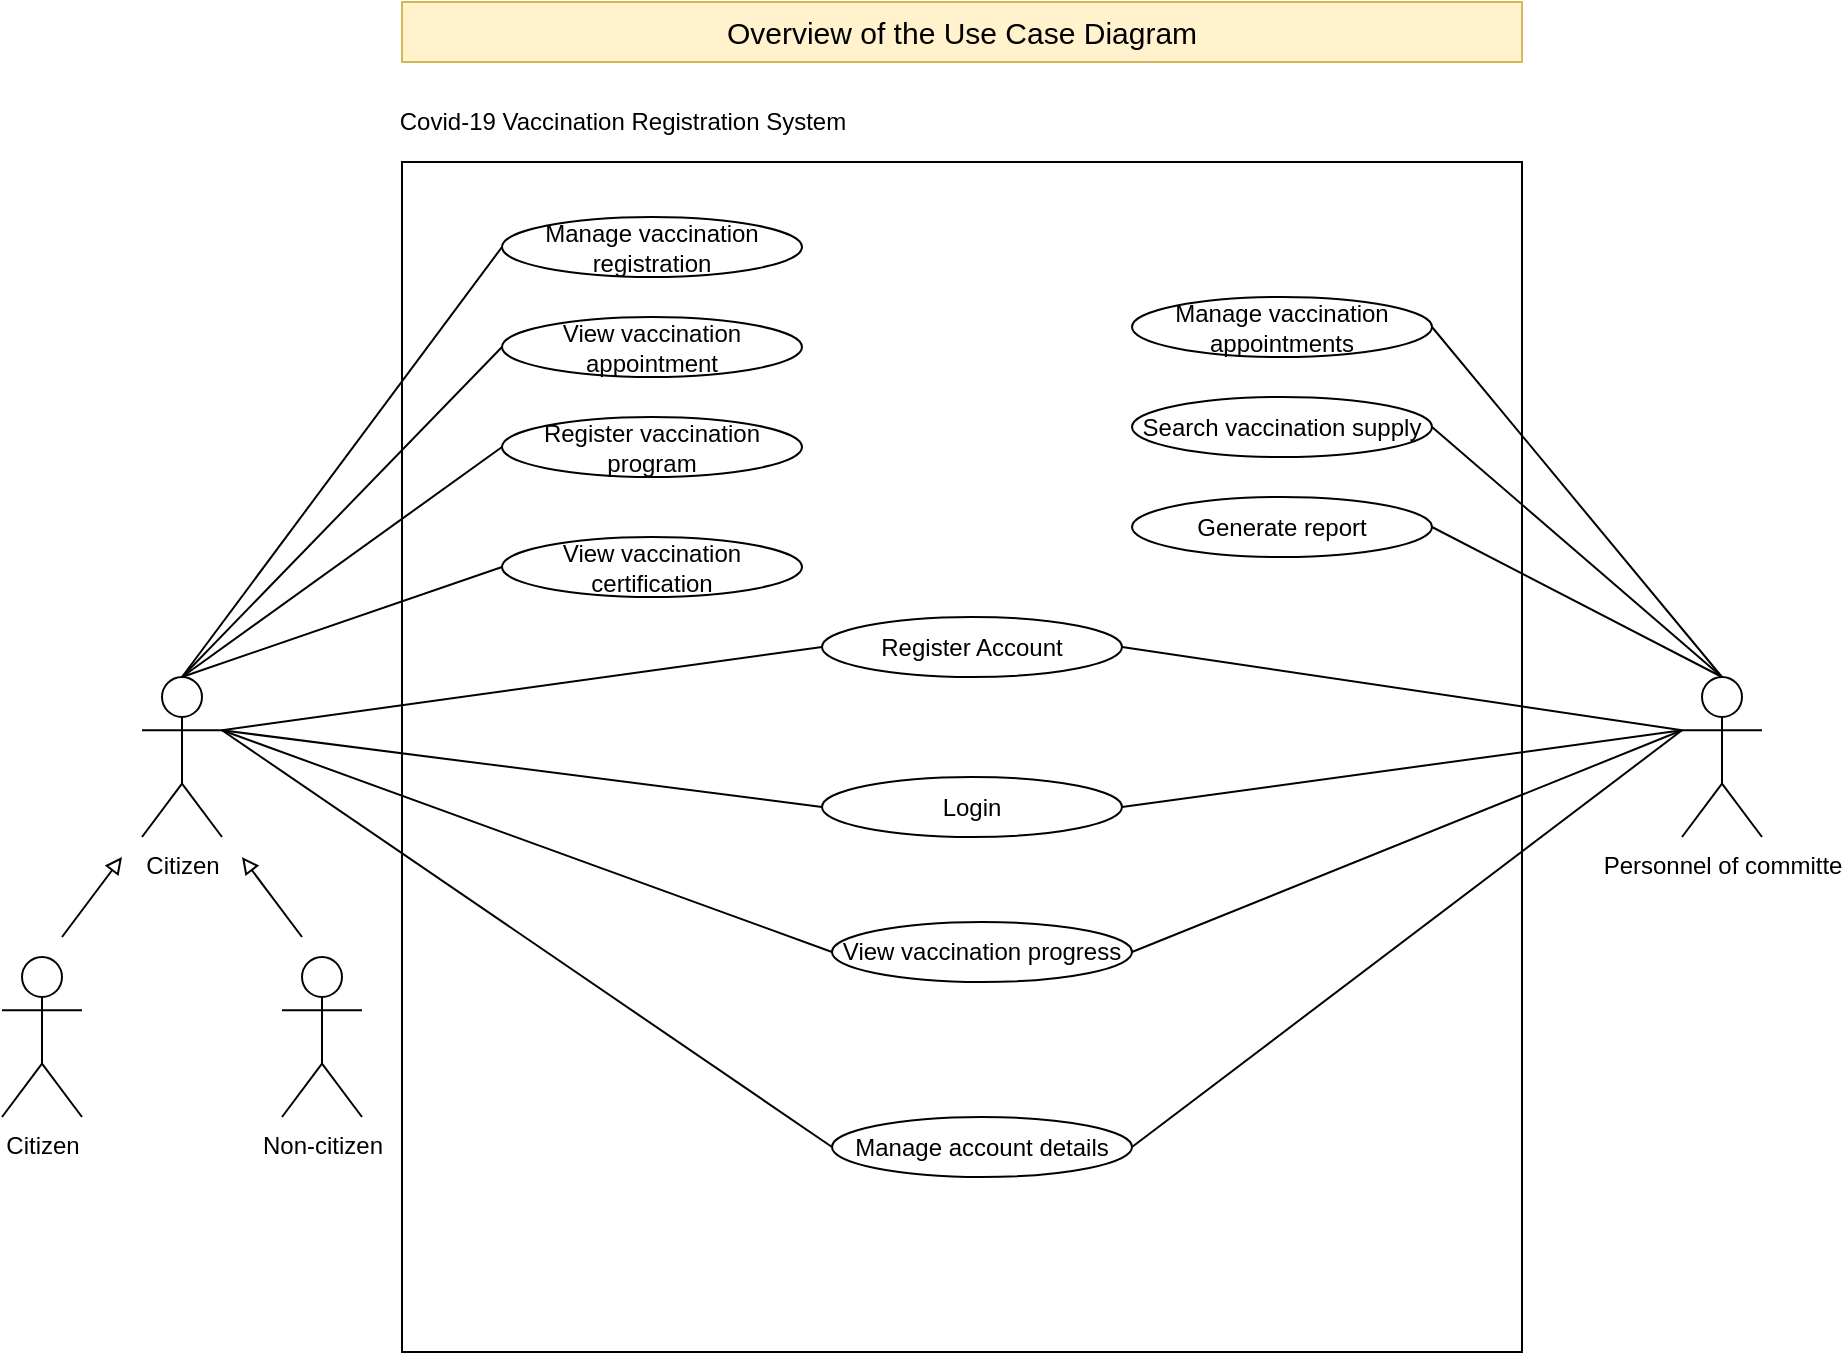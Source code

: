 <mxfile version="15.4.3" type="github" pages="3">
  <diagram id="QZ5HccyDr5dGJmJIdLMl" name="Overview Use Case Diagram">
    <mxGraphModel dx="1422" dy="794" grid="1" gridSize="10" guides="1" tooltips="1" connect="1" arrows="1" fold="1" page="1" pageScale="1" pageWidth="850" pageHeight="1100" math="0" shadow="0">
      <root>
        <mxCell id="0" />
        <mxCell id="1" parent="0" />
        <mxCell id="Dc_Acd1KISh38q1f9lKA-40" value="" style="rounded=0;whiteSpace=wrap;html=1;fillColor=none;" parent="1" vertex="1">
          <mxGeometry x="360" y="80" width="560" height="595" as="geometry" />
        </mxCell>
        <mxCell id="Dc_Acd1KISh38q1f9lKA-1" value="Citizen" style="shape=umlActor;verticalLabelPosition=bottom;verticalAlign=top;html=1;" parent="1" vertex="1">
          <mxGeometry x="230" y="337.5" width="40" height="80" as="geometry" />
        </mxCell>
        <mxCell id="Dc_Acd1KISh38q1f9lKA-3" value="Non-citizen" style="shape=umlActor;verticalLabelPosition=bottom;verticalAlign=top;html=1;" parent="1" vertex="1">
          <mxGeometry x="300" y="477.5" width="40" height="80" as="geometry" />
        </mxCell>
        <mxCell id="Dc_Acd1KISh38q1f9lKA-4" value="Citizen" style="shape=umlActor;verticalLabelPosition=bottom;verticalAlign=top;html=1;" parent="1" vertex="1">
          <mxGeometry x="160" y="477.5" width="40" height="80" as="geometry" />
        </mxCell>
        <mxCell id="Dc_Acd1KISh38q1f9lKA-7" value="" style="endArrow=block;html=1;endFill=0;" parent="1" edge="1">
          <mxGeometry width="50" height="50" relative="1" as="geometry">
            <mxPoint x="190" y="467.5" as="sourcePoint" />
            <mxPoint x="220" y="427.5" as="targetPoint" />
          </mxGeometry>
        </mxCell>
        <mxCell id="Dc_Acd1KISh38q1f9lKA-10" value="" style="endArrow=block;html=1;endFill=0;" parent="1" edge="1">
          <mxGeometry width="50" height="50" relative="1" as="geometry">
            <mxPoint x="310" y="467.5" as="sourcePoint" />
            <mxPoint x="280" y="427.5" as="targetPoint" />
          </mxGeometry>
        </mxCell>
        <mxCell id="Dc_Acd1KISh38q1f9lKA-11" value="Login" style="ellipse;whiteSpace=wrap;html=1;" parent="1" vertex="1">
          <mxGeometry x="570" y="387.5" width="150" height="30" as="geometry" />
        </mxCell>
        <mxCell id="Dc_Acd1KISh38q1f9lKA-12" value="Register Account" style="ellipse;whiteSpace=wrap;html=1;" parent="1" vertex="1">
          <mxGeometry x="570" y="307.5" width="150" height="30" as="geometry" />
        </mxCell>
        <mxCell id="Dc_Acd1KISh38q1f9lKA-13" value="Manage account details" style="ellipse;whiteSpace=wrap;html=1;" parent="1" vertex="1">
          <mxGeometry x="575" y="557.5" width="150" height="30" as="geometry" />
        </mxCell>
        <mxCell id="Dc_Acd1KISh38q1f9lKA-14" value="Personnel of committe" style="shape=umlActor;verticalLabelPosition=bottom;verticalAlign=top;html=1;" parent="1" vertex="1">
          <mxGeometry x="1000" y="337.5" width="40" height="80" as="geometry" />
        </mxCell>
        <mxCell id="Dc_Acd1KISh38q1f9lKA-15" value="" style="endArrow=none;html=1;exitX=1;exitY=0.333;exitDx=0;exitDy=0;exitPerimeter=0;entryX=0;entryY=0.5;entryDx=0;entryDy=0;" parent="1" source="Dc_Acd1KISh38q1f9lKA-1" target="Dc_Acd1KISh38q1f9lKA-12" edge="1">
          <mxGeometry width="50" height="50" relative="1" as="geometry">
            <mxPoint x="410" y="357.5" as="sourcePoint" />
            <mxPoint x="460" y="307.5" as="targetPoint" />
          </mxGeometry>
        </mxCell>
        <mxCell id="Dc_Acd1KISh38q1f9lKA-16" value="" style="endArrow=none;html=1;entryX=0;entryY=0.5;entryDx=0;entryDy=0;exitX=1;exitY=0.333;exitDx=0;exitDy=0;exitPerimeter=0;" parent="1" source="Dc_Acd1KISh38q1f9lKA-1" target="Dc_Acd1KISh38q1f9lKA-11" edge="1">
          <mxGeometry width="50" height="50" relative="1" as="geometry">
            <mxPoint x="270" y="367.5" as="sourcePoint" />
            <mxPoint x="550" y="387.5" as="targetPoint" />
          </mxGeometry>
        </mxCell>
        <mxCell id="Dc_Acd1KISh38q1f9lKA-17" value="" style="endArrow=none;html=1;entryX=0;entryY=0.5;entryDx=0;entryDy=0;exitX=1;exitY=0.333;exitDx=0;exitDy=0;exitPerimeter=0;" parent="1" source="Dc_Acd1KISh38q1f9lKA-1" target="Dc_Acd1KISh38q1f9lKA-13" edge="1">
          <mxGeometry width="50" height="50" relative="1" as="geometry">
            <mxPoint x="280" y="367.5" as="sourcePoint" />
            <mxPoint x="450" y="447.5" as="targetPoint" />
          </mxGeometry>
        </mxCell>
        <mxCell id="Dc_Acd1KISh38q1f9lKA-18" value="" style="endArrow=none;html=1;entryX=0;entryY=0.333;entryDx=0;entryDy=0;entryPerimeter=0;exitX=1;exitY=0.5;exitDx=0;exitDy=0;" parent="1" source="Dc_Acd1KISh38q1f9lKA-12" target="Dc_Acd1KISh38q1f9lKA-14" edge="1">
          <mxGeometry width="50" height="50" relative="1" as="geometry">
            <mxPoint x="790" y="417.5" as="sourcePoint" />
            <mxPoint x="840" y="367.5" as="targetPoint" />
          </mxGeometry>
        </mxCell>
        <mxCell id="Dc_Acd1KISh38q1f9lKA-19" value="" style="endArrow=none;html=1;entryX=0;entryY=0.333;entryDx=0;entryDy=0;entryPerimeter=0;exitX=1;exitY=0.5;exitDx=0;exitDy=0;" parent="1" source="Dc_Acd1KISh38q1f9lKA-11" target="Dc_Acd1KISh38q1f9lKA-14" edge="1">
          <mxGeometry width="50" height="50" relative="1" as="geometry">
            <mxPoint x="840" y="457.5" as="sourcePoint" />
            <mxPoint x="890" y="407.5" as="targetPoint" />
          </mxGeometry>
        </mxCell>
        <mxCell id="Dc_Acd1KISh38q1f9lKA-20" value="" style="endArrow=none;html=1;exitX=1;exitY=0.5;exitDx=0;exitDy=0;entryX=0;entryY=0.333;entryDx=0;entryDy=0;entryPerimeter=0;" parent="1" source="Dc_Acd1KISh38q1f9lKA-13" target="Dc_Acd1KISh38q1f9lKA-14" edge="1">
          <mxGeometry width="50" height="50" relative="1" as="geometry">
            <mxPoint x="810" y="497.5" as="sourcePoint" />
            <mxPoint x="990" y="367.5" as="targetPoint" />
          </mxGeometry>
        </mxCell>
        <mxCell id="Dc_Acd1KISh38q1f9lKA-21" value="Register vaccination program" style="ellipse;whiteSpace=wrap;html=1;" parent="1" vertex="1">
          <mxGeometry x="410" y="207.5" width="150" height="30" as="geometry" />
        </mxCell>
        <mxCell id="Dc_Acd1KISh38q1f9lKA-22" value="Manage vaccination registration" style="ellipse;whiteSpace=wrap;html=1;" parent="1" vertex="1">
          <mxGeometry x="410" y="107.5" width="150" height="30" as="geometry" />
        </mxCell>
        <mxCell id="Dc_Acd1KISh38q1f9lKA-23" value="View vaccination appointment" style="ellipse;whiteSpace=wrap;html=1;" parent="1" vertex="1">
          <mxGeometry x="410" y="157.5" width="150" height="30" as="geometry" />
        </mxCell>
        <mxCell id="Dc_Acd1KISh38q1f9lKA-24" value="" style="endArrow=none;html=1;entryX=0;entryY=0.5;entryDx=0;entryDy=0;exitX=0.5;exitY=0;exitDx=0;exitDy=0;exitPerimeter=0;" parent="1" source="Dc_Acd1KISh38q1f9lKA-1" target="Dc_Acd1KISh38q1f9lKA-21" edge="1">
          <mxGeometry width="50" height="50" relative="1" as="geometry">
            <mxPoint x="280" y="357.5" as="sourcePoint" />
            <mxPoint x="310" y="247.5" as="targetPoint" />
          </mxGeometry>
        </mxCell>
        <mxCell id="Dc_Acd1KISh38q1f9lKA-25" value="" style="endArrow=none;html=1;entryX=0;entryY=0.5;entryDx=0;entryDy=0;" parent="1" target="Dc_Acd1KISh38q1f9lKA-23" edge="1">
          <mxGeometry width="50" height="50" relative="1" as="geometry">
            <mxPoint x="250" y="337.5" as="sourcePoint" />
            <mxPoint x="260" y="177.5" as="targetPoint" />
          </mxGeometry>
        </mxCell>
        <mxCell id="Dc_Acd1KISh38q1f9lKA-26" value="" style="endArrow=none;html=1;entryX=0;entryY=0.5;entryDx=0;entryDy=0;exitX=0.5;exitY=0;exitDx=0;exitDy=0;exitPerimeter=0;" parent="1" source="Dc_Acd1KISh38q1f9lKA-1" target="Dc_Acd1KISh38q1f9lKA-22" edge="1">
          <mxGeometry width="50" height="50" relative="1" as="geometry">
            <mxPoint x="240" y="237.5" as="sourcePoint" />
            <mxPoint x="290" y="187.5" as="targetPoint" />
          </mxGeometry>
        </mxCell>
        <mxCell id="Dc_Acd1KISh38q1f9lKA-27" value="Manage vaccination appointments" style="ellipse;whiteSpace=wrap;html=1;" parent="1" vertex="1">
          <mxGeometry x="725" y="147.5" width="150" height="30" as="geometry" />
        </mxCell>
        <mxCell id="Dc_Acd1KISh38q1f9lKA-28" value="Search vaccination supply" style="ellipse;whiteSpace=wrap;html=1;" parent="1" vertex="1">
          <mxGeometry x="725" y="197.5" width="150" height="30" as="geometry" />
        </mxCell>
        <mxCell id="Dc_Acd1KISh38q1f9lKA-29" value="View vaccination progress" style="ellipse;whiteSpace=wrap;html=1;" parent="1" vertex="1">
          <mxGeometry x="575" y="460" width="150" height="30" as="geometry" />
        </mxCell>
        <mxCell id="Dc_Acd1KISh38q1f9lKA-34" value="" style="endArrow=none;html=1;exitX=1;exitY=0.5;exitDx=0;exitDy=0;entryX=0;entryY=0.333;entryDx=0;entryDy=0;entryPerimeter=0;" parent="1" source="Dc_Acd1KISh38q1f9lKA-29" target="Dc_Acd1KISh38q1f9lKA-14" edge="1">
          <mxGeometry width="50" height="50" relative="1" as="geometry">
            <mxPoint x="760" y="507.5" as="sourcePoint" />
            <mxPoint x="990" y="367.5" as="targetPoint" />
          </mxGeometry>
        </mxCell>
        <mxCell id="Dc_Acd1KISh38q1f9lKA-35" value="" style="endArrow=none;html=1;entryX=1;entryY=0.333;entryDx=0;entryDy=0;entryPerimeter=0;exitX=0;exitY=0.5;exitDx=0;exitDy=0;" parent="1" source="Dc_Acd1KISh38q1f9lKA-29" target="Dc_Acd1KISh38q1f9lKA-1" edge="1">
          <mxGeometry width="50" height="50" relative="1" as="geometry">
            <mxPoint x="440" y="467.5" as="sourcePoint" />
            <mxPoint x="490" y="417.5" as="targetPoint" />
          </mxGeometry>
        </mxCell>
        <mxCell id="Dc_Acd1KISh38q1f9lKA-36" value="View vaccination certification" style="ellipse;whiteSpace=wrap;html=1;" parent="1" vertex="1">
          <mxGeometry x="410" y="267.5" width="150" height="30" as="geometry" />
        </mxCell>
        <mxCell id="Dc_Acd1KISh38q1f9lKA-37" value="" style="endArrow=none;html=1;entryX=0;entryY=0.5;entryDx=0;entryDy=0;exitX=0.5;exitY=0;exitDx=0;exitDy=0;exitPerimeter=0;" parent="1" source="Dc_Acd1KISh38q1f9lKA-1" target="Dc_Acd1KISh38q1f9lKA-36" edge="1">
          <mxGeometry width="50" height="50" relative="1" as="geometry">
            <mxPoint x="290" y="347.5" as="sourcePoint" />
            <mxPoint x="340" y="297.5" as="targetPoint" />
          </mxGeometry>
        </mxCell>
        <mxCell id="Dc_Acd1KISh38q1f9lKA-38" value="" style="endArrow=none;html=1;entryX=1;entryY=0.5;entryDx=0;entryDy=0;exitX=0.5;exitY=0;exitDx=0;exitDy=0;exitPerimeter=0;" parent="1" source="Dc_Acd1KISh38q1f9lKA-14" target="Dc_Acd1KISh38q1f9lKA-28" edge="1">
          <mxGeometry width="50" height="50" relative="1" as="geometry">
            <mxPoint x="990" y="337.5" as="sourcePoint" />
            <mxPoint x="1040" y="287.5" as="targetPoint" />
          </mxGeometry>
        </mxCell>
        <mxCell id="Dc_Acd1KISh38q1f9lKA-39" value="" style="endArrow=none;html=1;exitX=1;exitY=0.5;exitDx=0;exitDy=0;" parent="1" source="Dc_Acd1KISh38q1f9lKA-27" edge="1">
          <mxGeometry width="50" height="50" relative="1" as="geometry">
            <mxPoint x="1110" y="227.5" as="sourcePoint" />
            <mxPoint x="1020" y="337.5" as="targetPoint" />
          </mxGeometry>
        </mxCell>
        <mxCell id="Dc_Acd1KISh38q1f9lKA-41" value="Covid-19 Vaccination Registration System" style="text;html=1;align=center;verticalAlign=middle;resizable=0;points=[];autosize=1;strokeColor=none;fillColor=none;" parent="1" vertex="1">
          <mxGeometry x="350" y="50" width="240" height="20" as="geometry" />
        </mxCell>
        <mxCell id="_4xazL50Lz2TdWg94UvX-2" value="Generate report" style="ellipse;whiteSpace=wrap;html=1;" parent="1" vertex="1">
          <mxGeometry x="725" y="247.5" width="150" height="30" as="geometry" />
        </mxCell>
        <mxCell id="_4xazL50Lz2TdWg94UvX-4" value="" style="endArrow=none;html=1;exitX=1;exitY=0.5;exitDx=0;exitDy=0;" parent="1" source="_4xazL50Lz2TdWg94UvX-2" edge="1">
          <mxGeometry width="50" height="50" relative="1" as="geometry">
            <mxPoint x="730" y="332.5" as="sourcePoint" />
            <mxPoint x="1020" y="337.5" as="targetPoint" />
          </mxGeometry>
        </mxCell>
        <mxCell id="_4xazL50Lz2TdWg94UvX-5" value="&lt;font style=&quot;font-size: 15px&quot;&gt;Overview of the Use Case Diagram&lt;/font&gt;" style="rounded=0;whiteSpace=wrap;html=1;fillColor=#fff2cc;strokeColor=#d6b656;" parent="1" vertex="1">
          <mxGeometry x="360" width="560" height="30" as="geometry" />
        </mxCell>
      </root>
    </mxGraphModel>
  </diagram>
  <diagram id="HMHn6gz40RDtl7baZW45" name="Lydia">
    <mxGraphModel dx="1422" dy="794" grid="1" gridSize="10" guides="1" tooltips="1" connect="1" arrows="1" fold="1" page="1" pageScale="1" pageWidth="850" pageHeight="1100" math="0" shadow="0">
      <root>
        <mxCell id="aVEHzQ1RNPErXkrV3qSP-0" />
        <mxCell id="aVEHzQ1RNPErXkrV3qSP-1" parent="aVEHzQ1RNPErXkrV3qSP-0" />
      </root>
    </mxGraphModel>
  </diagram>
  <diagram id="QC-5lZwebt4LVeN3G-U9" name="Yan Yee">
    <mxGraphModel dx="868" dy="482" grid="1" gridSize="10" guides="1" tooltips="1" connect="1" arrows="1" fold="1" page="1" pageScale="1" pageWidth="850" pageHeight="1100" math="0" shadow="0">
      <root>
        <mxCell id="hzztqeb9yM6Y-gHUAoGZ-0" />
        <mxCell id="hzztqeb9yM6Y-gHUAoGZ-1" parent="hzztqeb9yM6Y-gHUAoGZ-0" />
      </root>
    </mxGraphModel>
  </diagram>
</mxfile>
